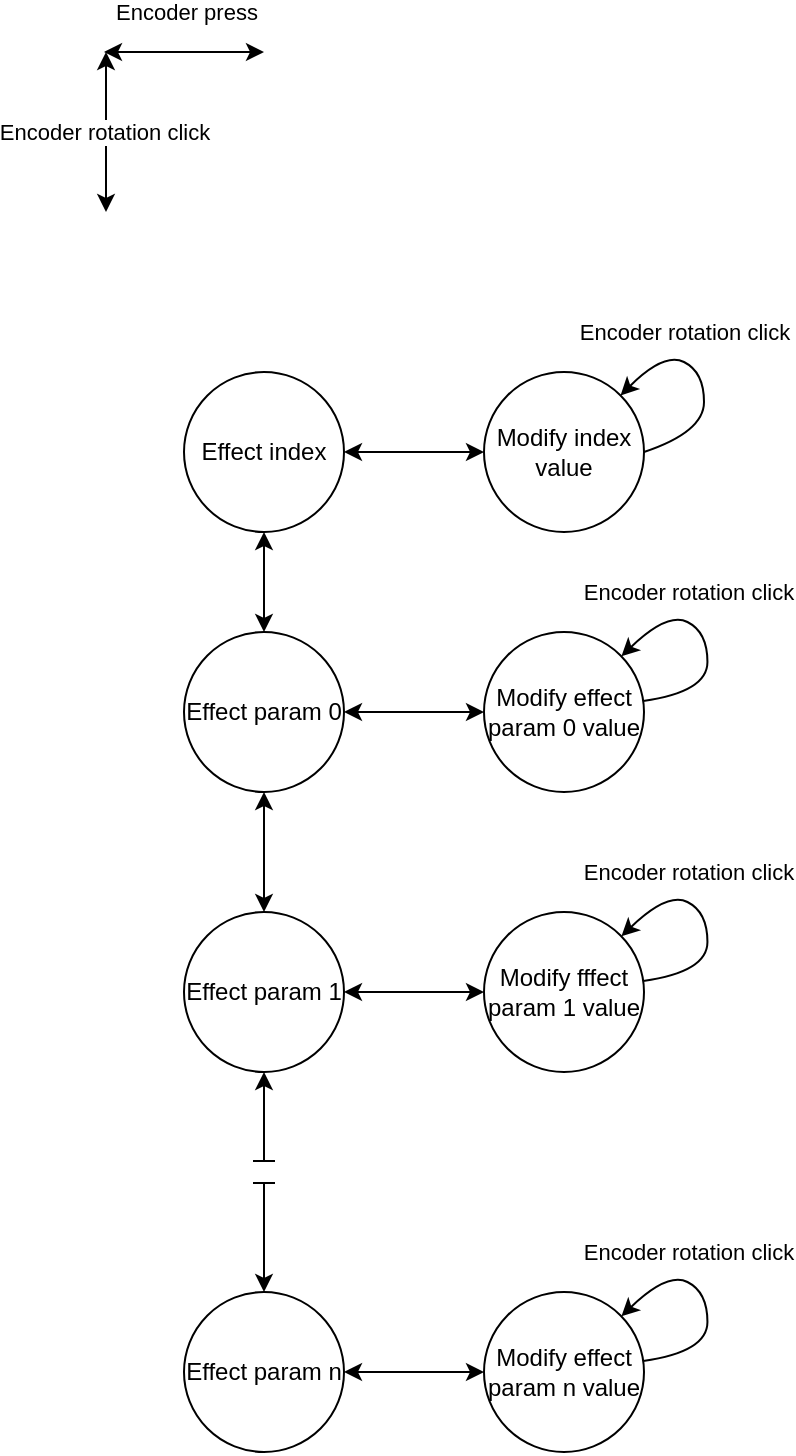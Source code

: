 <mxfile>
    <diagram id="AMTHhipA4SZP9gR7CmpA" name="Page-1">
        <mxGraphModel dx="856" dy="1266" grid="1" gridSize="10" guides="1" tooltips="1" connect="1" arrows="1" fold="1" page="1" pageScale="1" pageWidth="850" pageHeight="1100" math="0" shadow="0">
            <root>
                <mxCell id="0"/>
                <mxCell id="1" parent="0"/>
                <mxCell id="10" value="" style="endArrow=none;html=1;strokeColor=none;" edge="1" parent="1">
                    <mxGeometry width="50" height="50" relative="1" as="geometry">
                        <mxPoint x="120" y="600" as="sourcePoint"/>
                        <mxPoint x="200" y="600" as="targetPoint"/>
                    </mxGeometry>
                </mxCell>
                <mxCell id="7" value="" style="edgeStyle=none;html=1;startArrow=classic;startFill=1;" edge="1" parent="1" source="3" target="4">
                    <mxGeometry relative="1" as="geometry"/>
                </mxCell>
                <mxCell id="16" value="" style="edgeStyle=none;jumpStyle=line;jumpSize=11;html=1;startArrow=classic;startFill=1;" edge="1" parent="1" source="3" target="15">
                    <mxGeometry relative="1" as="geometry"/>
                </mxCell>
                <mxCell id="3" value="Effect index" style="ellipse;whiteSpace=wrap;html=1;aspect=fixed;" parent="1" vertex="1">
                    <mxGeometry x="120" y="200" width="80" height="80" as="geometry"/>
                </mxCell>
                <mxCell id="8" value="" style="edgeStyle=none;html=1;startArrow=classic;startFill=1;" edge="1" parent="1" source="4" target="5">
                    <mxGeometry relative="1" as="geometry"/>
                </mxCell>
                <mxCell id="25" value="" style="edgeStyle=none;jumpStyle=line;jumpSize=11;html=1;startArrow=classic;startFill=1;" edge="1" parent="1" source="4" target="17">
                    <mxGeometry relative="1" as="geometry"/>
                </mxCell>
                <mxCell id="4" value="Effect param 0" style="ellipse;whiteSpace=wrap;html=1;aspect=fixed;" vertex="1" parent="1">
                    <mxGeometry x="120" y="330" width="80" height="80" as="geometry"/>
                </mxCell>
                <mxCell id="24" value="" style="edgeStyle=none;jumpStyle=line;jumpSize=11;html=1;startArrow=classic;startFill=1;" edge="1" parent="1" source="5" target="18">
                    <mxGeometry relative="1" as="geometry"/>
                </mxCell>
                <mxCell id="5" value="Effect param 1" style="ellipse;whiteSpace=wrap;html=1;aspect=fixed;" vertex="1" parent="1">
                    <mxGeometry x="120" y="470" width="80" height="80" as="geometry"/>
                </mxCell>
                <mxCell id="23" value="" style="edgeStyle=none;jumpStyle=line;jumpSize=11;html=1;startArrow=classic;startFill=1;" edge="1" parent="1" source="6" target="19">
                    <mxGeometry relative="1" as="geometry"/>
                </mxCell>
                <mxCell id="6" value="Effect param n" style="ellipse;whiteSpace=wrap;html=1;aspect=fixed;" vertex="1" parent="1">
                    <mxGeometry x="120" y="660" width="80" height="80" as="geometry"/>
                </mxCell>
                <mxCell id="9" style="edgeStyle=none;html=1;jumpStyle=line;jumpSize=11;startArrow=classic;startFill=1;" edge="1" parent="1" source="5" target="6">
                    <mxGeometry relative="1" as="geometry"/>
                </mxCell>
                <mxCell id="11" value="" style="endArrow=classic;html=1;jumpStyle=line;jumpSize=11;startArrow=classic;startFill=1;" edge="1" parent="1">
                    <mxGeometry width="50" height="50" relative="1" as="geometry">
                        <mxPoint x="81" y="40" as="sourcePoint"/>
                        <mxPoint x="81" y="120" as="targetPoint"/>
                    </mxGeometry>
                </mxCell>
                <mxCell id="12" value="Encoder rotation click" style="edgeLabel;html=1;align=center;verticalAlign=middle;resizable=0;points=[];" vertex="1" connectable="0" parent="11">
                    <mxGeometry x="0.325" y="-1" relative="1" as="geometry">
                        <mxPoint y="-13" as="offset"/>
                    </mxGeometry>
                </mxCell>
                <mxCell id="13" value="" style="endArrow=classic;startArrow=classic;html=1;jumpStyle=line;jumpSize=11;" edge="1" parent="1">
                    <mxGeometry width="50" height="50" relative="1" as="geometry">
                        <mxPoint x="80" y="40" as="sourcePoint"/>
                        <mxPoint x="160" y="40" as="targetPoint"/>
                    </mxGeometry>
                </mxCell>
                <mxCell id="14" value="Encoder press" style="edgeLabel;html=1;align=center;verticalAlign=middle;resizable=0;points=[];" vertex="1" connectable="0" parent="13">
                    <mxGeometry x="-0.343" y="2" relative="1" as="geometry">
                        <mxPoint x="14" y="-18" as="offset"/>
                    </mxGeometry>
                </mxCell>
                <mxCell id="15" value="Modify index value" style="ellipse;whiteSpace=wrap;html=1;aspect=fixed;" vertex="1" parent="1">
                    <mxGeometry x="270" y="200" width="80" height="80" as="geometry"/>
                </mxCell>
                <mxCell id="17" value="Modify effect param 0 value" style="ellipse;whiteSpace=wrap;html=1;aspect=fixed;" vertex="1" parent="1">
                    <mxGeometry x="270" y="330" width="80" height="80" as="geometry"/>
                </mxCell>
                <mxCell id="18" value="Modify fffect param 1 value" style="ellipse;whiteSpace=wrap;html=1;aspect=fixed;" vertex="1" parent="1">
                    <mxGeometry x="270" y="470" width="80" height="80" as="geometry"/>
                </mxCell>
                <mxCell id="19" value="Modify effect param n value" style="ellipse;whiteSpace=wrap;html=1;aspect=fixed;" vertex="1" parent="1">
                    <mxGeometry x="270" y="660" width="80" height="80" as="geometry"/>
                </mxCell>
                <mxCell id="26" value="" style="curved=1;endArrow=classic;html=1;jumpStyle=line;jumpSize=11;" edge="1" parent="1" target="15">
                    <mxGeometry width="50" height="50" relative="1" as="geometry">
                        <mxPoint x="350" y="240" as="sourcePoint"/>
                        <mxPoint x="400" y="190" as="targetPoint"/>
                        <Array as="points">
                            <mxPoint x="380" y="230"/>
                            <mxPoint x="380" y="200"/>
                            <mxPoint x="360" y="190"/>
                        </Array>
                    </mxGeometry>
                </mxCell>
                <mxCell id="30" value="Encoder rotation click" style="edgeLabel;html=1;align=center;verticalAlign=middle;resizable=0;points=[];" vertex="1" connectable="0" parent="26">
                    <mxGeometry x="-0.354" y="2" relative="1" as="geometry">
                        <mxPoint x="-8" y="-45" as="offset"/>
                    </mxGeometry>
                </mxCell>
                <mxCell id="31" value="" style="curved=1;endArrow=classic;html=1;jumpStyle=line;jumpSize=11;" edge="1" parent="1" source="17" target="17">
                    <mxGeometry width="50" height="50" relative="1" as="geometry">
                        <mxPoint x="351.72" y="370" as="sourcePoint"/>
                        <mxPoint x="340.004" y="341.716" as="targetPoint"/>
                        <Array as="points">
                            <mxPoint x="381.72" y="360"/>
                            <mxPoint x="381.72" y="330"/>
                            <mxPoint x="361.72" y="320"/>
                        </Array>
                    </mxGeometry>
                </mxCell>
                <mxCell id="32" value="Encoder rotation click" style="edgeLabel;html=1;align=center;verticalAlign=middle;resizable=0;points=[];" vertex="1" connectable="0" parent="31">
                    <mxGeometry x="-0.354" y="2" relative="1" as="geometry">
                        <mxPoint x="-8" y="-45" as="offset"/>
                    </mxGeometry>
                </mxCell>
                <mxCell id="33" value="" style="curved=1;endArrow=classic;html=1;jumpStyle=line;jumpSize=11;" edge="1" parent="1" source="18" target="18">
                    <mxGeometry width="50" height="50" relative="1" as="geometry">
                        <mxPoint x="351.72" y="510" as="sourcePoint"/>
                        <mxPoint x="340.004" y="481.716" as="targetPoint"/>
                        <Array as="points">
                            <mxPoint x="381.72" y="500"/>
                            <mxPoint x="381.72" y="470"/>
                            <mxPoint x="361.72" y="460"/>
                        </Array>
                    </mxGeometry>
                </mxCell>
                <mxCell id="34" value="Encoder rotation click" style="edgeLabel;html=1;align=center;verticalAlign=middle;resizable=0;points=[];" vertex="1" connectable="0" parent="33">
                    <mxGeometry x="-0.354" y="2" relative="1" as="geometry">
                        <mxPoint x="-8" y="-45" as="offset"/>
                    </mxGeometry>
                </mxCell>
                <mxCell id="35" value="" style="curved=1;endArrow=classic;html=1;jumpStyle=line;jumpSize=11;" edge="1" parent="1" source="19" target="19">
                    <mxGeometry width="50" height="50" relative="1" as="geometry">
                        <mxPoint x="351.72" y="700" as="sourcePoint"/>
                        <mxPoint x="340.004" y="671.716" as="targetPoint"/>
                        <Array as="points">
                            <mxPoint x="381.72" y="690"/>
                            <mxPoint x="381.72" y="660"/>
                            <mxPoint x="361.72" y="650"/>
                        </Array>
                    </mxGeometry>
                </mxCell>
                <mxCell id="36" value="Encoder rotation click" style="edgeLabel;html=1;align=center;verticalAlign=middle;resizable=0;points=[];" vertex="1" connectable="0" parent="35">
                    <mxGeometry x="-0.354" y="2" relative="1" as="geometry">
                        <mxPoint x="-8" y="-45" as="offset"/>
                    </mxGeometry>
                </mxCell>
            </root>
        </mxGraphModel>
    </diagram>
</mxfile>